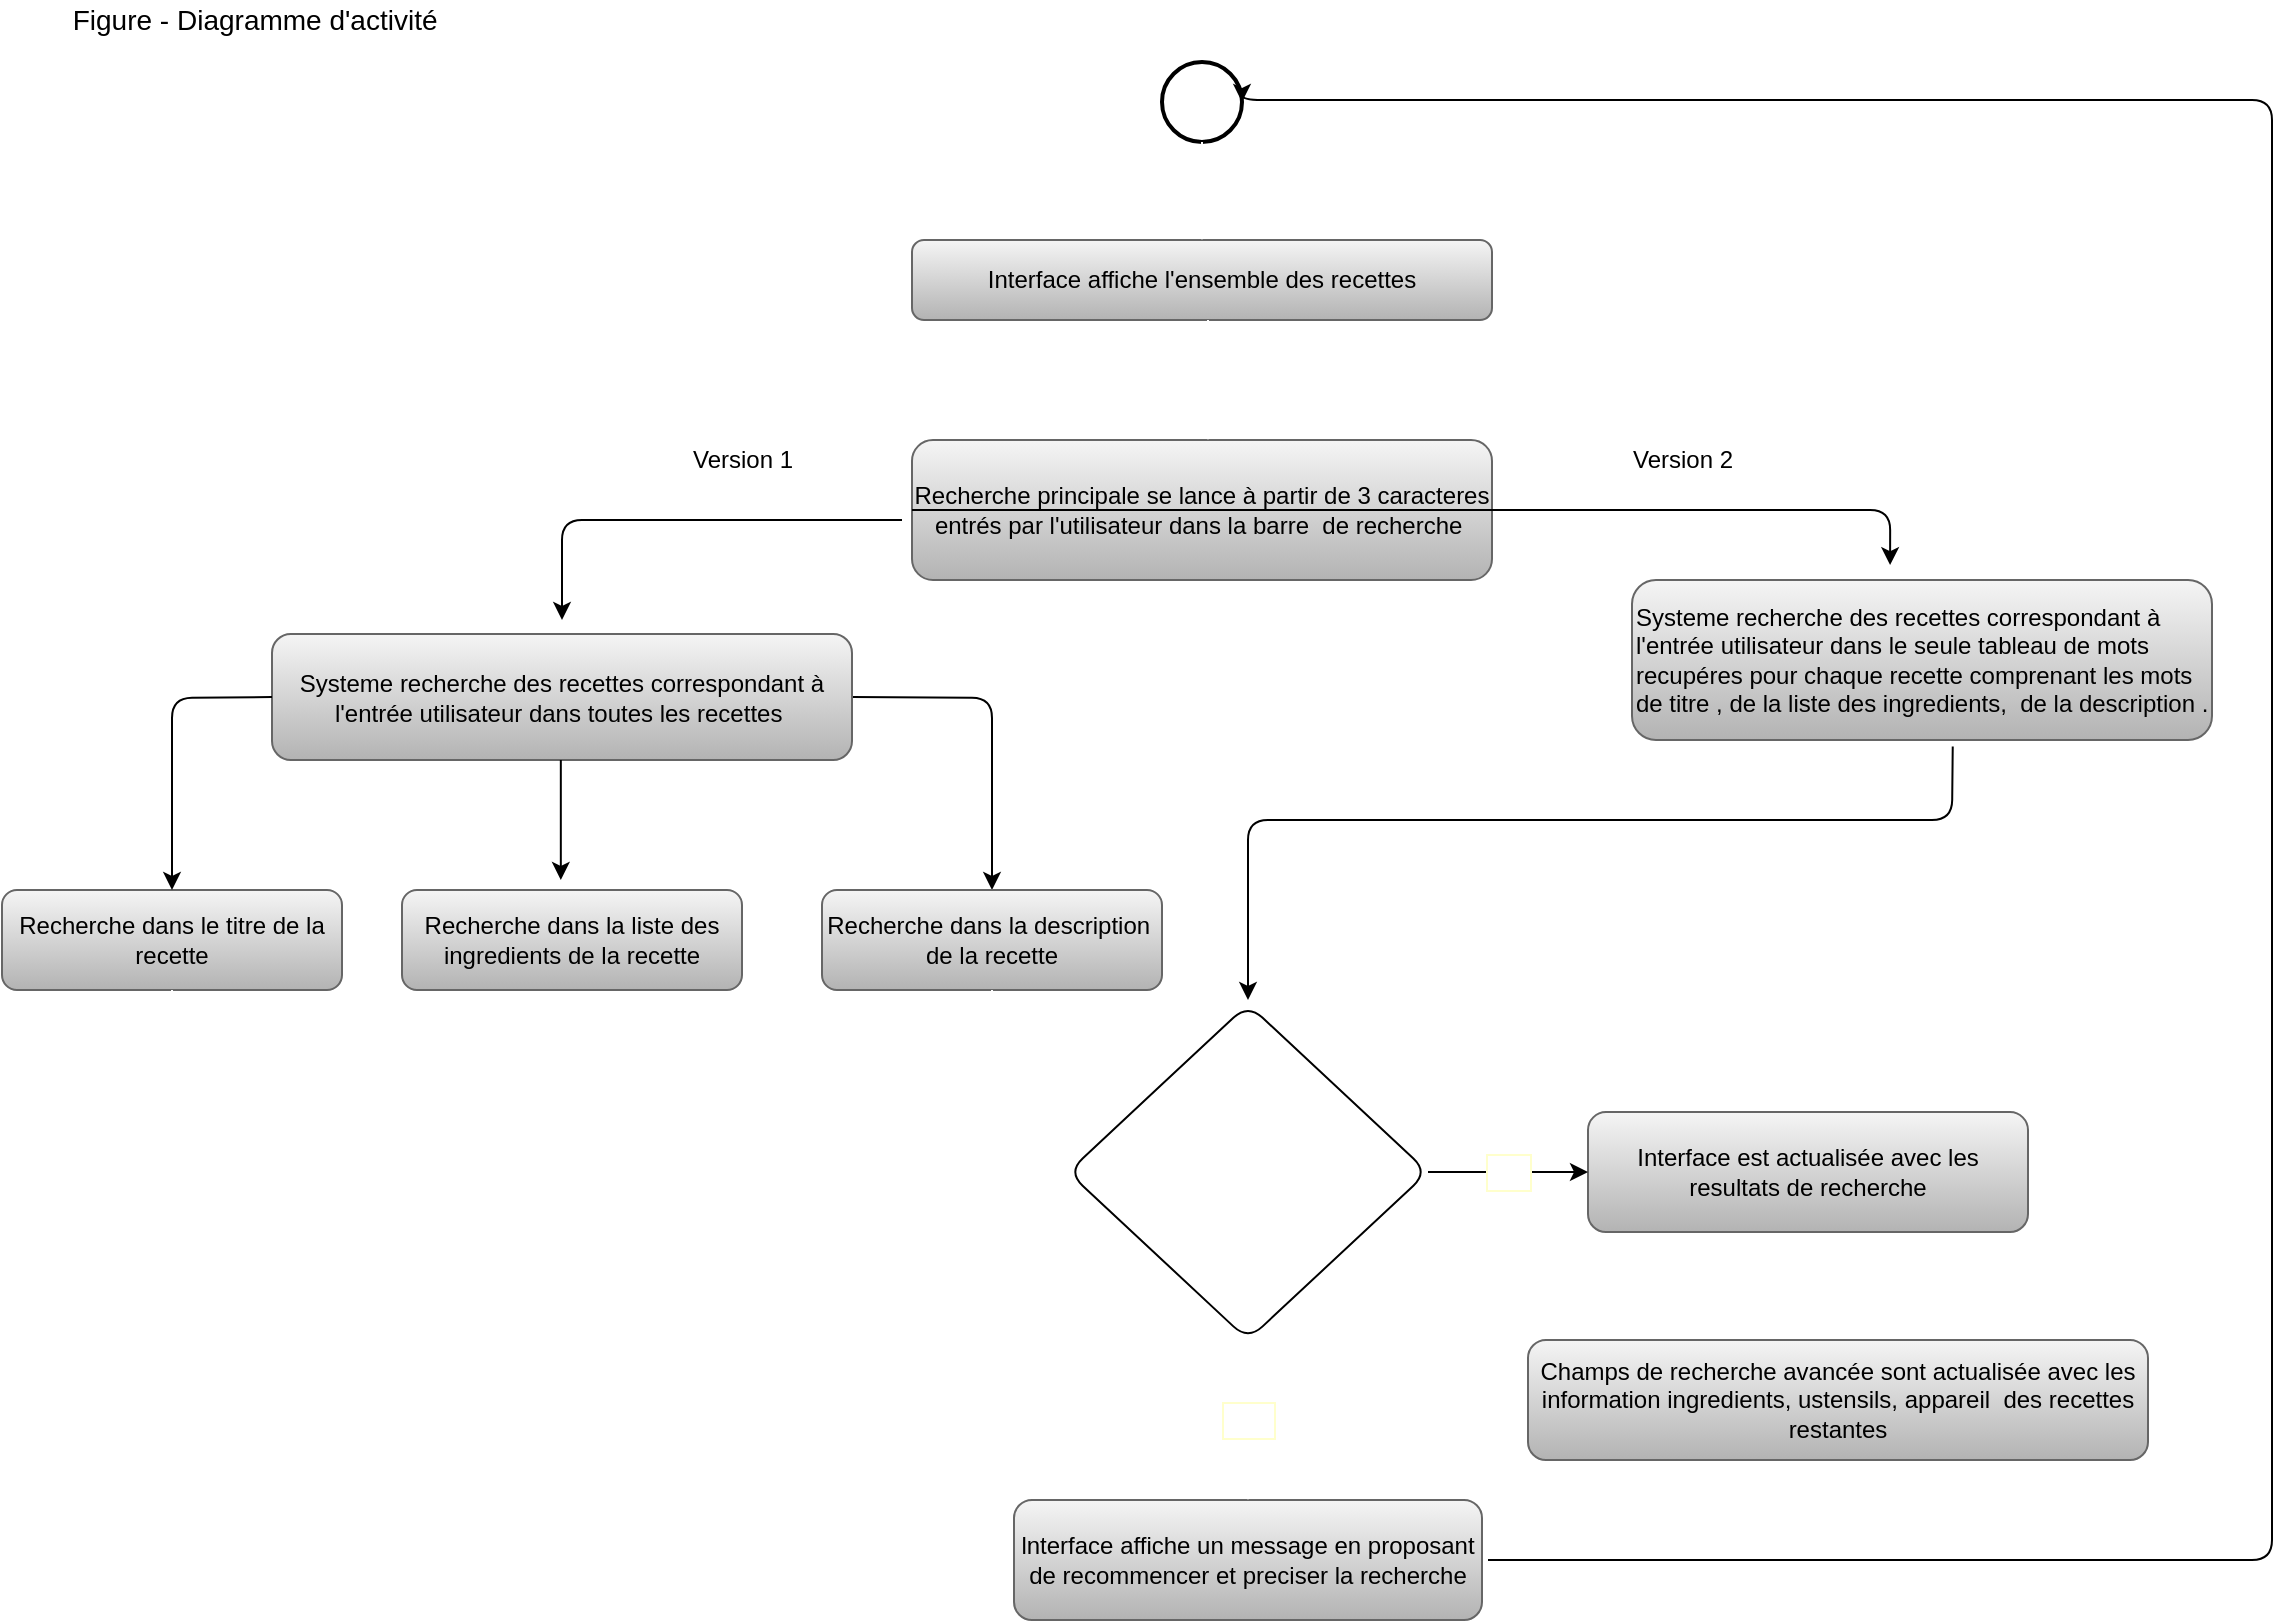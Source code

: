<mxfile>
    <diagram id="bYDqTGYwuXnz6fYfIwz2" name="Page-1">
        <mxGraphModel dx="1202" dy="1600" grid="1" gridSize="10" guides="1" tooltips="1" connect="1" arrows="1" fold="1" page="1" pageScale="1" pageWidth="1169" pageHeight="827" background="none" math="0" shadow="0">
            <root>
                <mxCell id="0"/>
                <mxCell id="1" parent="0"/>
                <mxCell id="2" value="Recherche principale se lance à partir de 3 caracteres entrés par l'utilisateur dans la barre&amp;nbsp; de recherche&amp;nbsp;" style="rounded=1;whiteSpace=wrap;html=1;fillColor=#f5f5f5;strokeColor=#666666;gradientColor=#b3b3b3;fontColor=#000000;" parent="1" vertex="1">
                    <mxGeometry x="472" y="-590" width="290" height="70" as="geometry"/>
                </mxCell>
                <mxCell id="38" value="lnterface affiche un message en proposant de recommencer et preciser la recherche" style="rounded=1;whiteSpace=wrap;html=1;fillColor=#f5f5f5;strokeColor=#666666;gradientColor=#b3b3b3;fontColor=#000000;" vertex="1" parent="1">
                    <mxGeometry x="523" y="-60" width="234" height="60" as="geometry"/>
                </mxCell>
                <mxCell id="45" value="Systeme recherche des recettes correspondant à l'entrée utilisateur dans le seule tableau de mots recupéres pour chaque recette comprenant&amp;nbsp;les mots de titre , de la liste des ingredients,&amp;nbsp; de la description ." style="rounded=1;whiteSpace=wrap;html=1;fillColor=#f5f5f5;strokeColor=#666666;gradientColor=#b3b3b3;fontColor=#000000;align=left;" vertex="1" parent="1">
                    <mxGeometry x="832" y="-520" width="290" height="80" as="geometry"/>
                </mxCell>
                <mxCell id="47" value="Interface est actualisée avec les resultats de recherche" style="rounded=1;whiteSpace=wrap;html=1;fillColor=#f5f5f5;strokeColor=#666666;gradientColor=#b3b3b3;fontColor=#000000;" vertex="1" parent="1">
                    <mxGeometry x="810" y="-253.97" width="220" height="60" as="geometry"/>
                </mxCell>
                <mxCell id="49" value="Champs de recherche avancée sont actualisée avec les information ingredients, ustensils, appareil&amp;nbsp; des recettes restantes" style="rounded=1;whiteSpace=wrap;html=1;fillColor=#f5f5f5;strokeColor=#666666;gradientColor=#b3b3b3;fontColor=#000000;" vertex="1" parent="1">
                    <mxGeometry x="780" y="-140" width="310" height="60" as="geometry"/>
                </mxCell>
                <mxCell id="54" value="Figure - Diagramme d'activité&amp;nbsp;" style="text;html=1;align=center;verticalAlign=middle;resizable=0;points=[];autosize=1;strokeColor=none;fillColor=none;fontSize=14;" vertex="1" parent="1">
                    <mxGeometry x="45" y="-810" width="200" height="20" as="geometry"/>
                </mxCell>
                <mxCell id="105" style="edgeStyle=none;rounded=1;html=1;labelBorderColor=#FFFFCC;fontSize=14;fontColor=#FFFFFF;exitX=1;exitY=0.5;exitDx=0;exitDy=0;entryX=0.5;entryY=0;entryDx=0;entryDy=0;" edge="1" parent="1" source="55" target="80">
                    <mxGeometry relative="1" as="geometry">
                        <mxPoint x="482" y="-370" as="targetPoint"/>
                        <Array as="points">
                            <mxPoint x="512" y="-461"/>
                            <mxPoint x="512" y="-410"/>
                        </Array>
                    </mxGeometry>
                </mxCell>
                <mxCell id="55" value="Systeme recherche des recettes correspondant à l'entrée utilisateur dans toutes les recettes&amp;nbsp;" style="rounded=1;whiteSpace=wrap;html=1;fillColor=#f5f5f5;strokeColor=#666666;gradientColor=#b3b3b3;fontColor=#000000;" vertex="1" parent="1">
                    <mxGeometry x="152" y="-493" width="290" height="63" as="geometry"/>
                </mxCell>
                <mxCell id="31" value="" style="strokeWidth=2;html=1;shape=mxgraph.flowchart.start_2;whiteSpace=wrap;rounded=1;" vertex="1" parent="1">
                    <mxGeometry x="597" y="-779" width="40" height="40" as="geometry"/>
                </mxCell>
                <mxCell id="60" value="Interface affiche l'ensemble des recettes" style="rounded=1;whiteSpace=wrap;html=1;fillColor=#f5f5f5;strokeColor=#666666;gradientColor=#b3b3b3;fontColor=#000000;" vertex="1" parent="1">
                    <mxGeometry x="472" y="-690" width="290" height="40" as="geometry"/>
                </mxCell>
                <mxCell id="62" value="Version 2" style="text;html=1;align=center;verticalAlign=middle;resizable=0;points=[];autosize=1;strokeColor=none;fillColor=none;" vertex="1" parent="1">
                    <mxGeometry x="822" y="-590" width="70" height="20" as="geometry"/>
                </mxCell>
                <mxCell id="65" value="" style="edgeStyle=segmentEdgeStyle;endArrow=classic;html=1;rounded=1;entryX=0.445;entryY=-0.093;entryDx=0;entryDy=0;entryPerimeter=0;exitX=0;exitY=0.5;exitDx=0;exitDy=0;" edge="1" parent="1" source="2" target="45">
                    <mxGeometry width="50" height="50" relative="1" as="geometry">
                        <mxPoint x="422" y="-570" as="sourcePoint"/>
                        <mxPoint x="472" y="-620" as="targetPoint"/>
                    </mxGeometry>
                </mxCell>
                <mxCell id="73" value="" style="edgeStyle=segmentEdgeStyle;endArrow=classic;html=1;rounded=1;fontColor=#000000;entryX=1;entryY=0.5;entryDx=0;entryDy=0;entryPerimeter=0;" edge="1" parent="1" target="31">
                    <mxGeometry width="50" height="50" relative="1" as="geometry">
                        <mxPoint x="760" y="-30" as="sourcePoint"/>
                        <mxPoint x="724" y="-630" as="targetPoint"/>
                        <Array as="points">
                            <mxPoint x="760" y="-30"/>
                            <mxPoint x="1152" y="-30"/>
                            <mxPoint x="1152" y="-760"/>
                            <mxPoint x="637" y="-760"/>
                        </Array>
                    </mxGeometry>
                </mxCell>
                <mxCell id="76" value="" style="edgeStyle=segmentEdgeStyle;endArrow=classic;html=1;rounded=1;labelBorderColor=#FFFFCC;fontSize=14;fontColor=#000000;" edge="1" parent="1">
                    <mxGeometry width="50" height="50" relative="1" as="geometry">
                        <mxPoint x="467" y="-550" as="sourcePoint"/>
                        <mxPoint x="297" y="-500" as="targetPoint"/>
                        <Array as="points">
                            <mxPoint x="297" y="-550"/>
                        </Array>
                    </mxGeometry>
                </mxCell>
                <mxCell id="77" value="Version 1" style="text;html=1;align=center;verticalAlign=middle;resizable=0;points=[];autosize=1;strokeColor=none;fillColor=none;" vertex="1" parent="1">
                    <mxGeometry x="352" y="-590" width="70" height="20" as="geometry"/>
                </mxCell>
                <mxCell id="78" value="Recherche dans le titre de la recette" style="rounded=1;whiteSpace=wrap;html=1;fillColor=#f5f5f5;strokeColor=#666666;gradientColor=#b3b3b3;fontColor=#000000;" vertex="1" parent="1">
                    <mxGeometry x="17" y="-365" width="170" height="50" as="geometry"/>
                </mxCell>
                <mxCell id="115" value="" style="edgeStyle=none;rounded=1;html=1;labelBorderColor=#FFFFCC;fontSize=14;fontColor=#FFFFFF;strokeColor=#FFFFFF;exitX=0.456;exitY=1.132;exitDx=0;exitDy=0;exitPerimeter=0;" edge="1" parent="1" source="79">
                    <mxGeometry relative="1" as="geometry">
                        <mxPoint x="295" y="-250" as="targetPoint"/>
                    </mxGeometry>
                </mxCell>
                <mxCell id="79" value="Recherche dans la liste des ingredients de la recette" style="rounded=1;whiteSpace=wrap;html=1;fillColor=#f5f5f5;strokeColor=#666666;gradientColor=#b3b3b3;fontColor=#000000;" vertex="1" parent="1">
                    <mxGeometry x="217" y="-365" width="170" height="50" as="geometry"/>
                </mxCell>
                <mxCell id="81" value="" style="line;strokeWidth=1;fillColor=none;align=left;verticalAlign=middle;spacingTop=-1;spacingLeft=3;spacingRight=3;rotatable=0;labelPosition=right;points=[];portConstraint=eastwest;rounded=1;fontSize=14;fontColor=#000000;" vertex="1" parent="1">
                    <mxGeometry x="232" y="-390" height="10" as="geometry"/>
                </mxCell>
                <mxCell id="83" value="&lt;span style=&quot;color: rgb(255 , 255 , 255)&quot;&gt;mot clé&lt;br&gt;&amp;nbsp;existe t'il &amp;nbsp;?&lt;/span&gt;" style="rhombus;whiteSpace=wrap;html=1;rounded=1;" vertex="1" parent="1">
                    <mxGeometry x="550" y="-307.94" width="180" height="167.94" as="geometry"/>
                </mxCell>
                <mxCell id="94" value="" style="endArrow=classic;html=1;rounded=1;labelBorderColor=#FFFFCC;fontSize=14;fontColor=#FFFFFF;exitX=0.553;exitY=1.04;exitDx=0;exitDy=0;exitPerimeter=0;" edge="1" parent="1" source="45">
                    <mxGeometry width="50" height="50" relative="1" as="geometry">
                        <mxPoint x="972" y="-420" as="sourcePoint"/>
                        <mxPoint x="640" y="-310" as="targetPoint"/>
                        <Array as="points">
                            <mxPoint x="992" y="-400"/>
                            <mxPoint x="640" y="-400"/>
                        </Array>
                    </mxGeometry>
                </mxCell>
                <mxCell id="101" value="Oui" style="endArrow=classic;html=1;rounded=1;labelBorderColor=#FFFFCC;fontSize=14;fontColor=#FFFFFF;exitX=1;exitY=0.5;exitDx=0;exitDy=0;entryX=0;entryY=0.5;entryDx=0;entryDy=0;" edge="1" parent="1" source="83" target="47">
                    <mxGeometry width="50" height="50" relative="1" as="geometry">
                        <mxPoint x="630" y="-140" as="sourcePoint"/>
                        <mxPoint x="800" y="-224" as="targetPoint"/>
                    </mxGeometry>
                </mxCell>
                <mxCell id="106" style="edgeStyle=none;rounded=1;html=1;labelBorderColor=#FFFFCC;fontSize=14;fontColor=#FFFFFF;" edge="1" parent="1">
                    <mxGeometry relative="1" as="geometry">
                        <mxPoint x="296.41" y="-370" as="targetPoint"/>
                        <mxPoint x="296.41" y="-430" as="sourcePoint"/>
                    </mxGeometry>
                </mxCell>
                <mxCell id="107" value="" style="endArrow=classic;html=1;rounded=1;labelBorderColor=#FFFFCC;fontSize=14;fontColor=#FFFFFF;startArrow=none;" edge="1" parent="1" source="80">
                    <mxGeometry width="50" height="50" relative="1" as="geometry">
                        <mxPoint x="432" y="-300" as="sourcePoint"/>
                        <mxPoint x="482" y="-350" as="targetPoint"/>
                    </mxGeometry>
                </mxCell>
                <mxCell id="80" value="Recherche dans la description&amp;nbsp; de la recette" style="rounded=1;whiteSpace=wrap;html=1;fillColor=#f5f5f5;strokeColor=#666666;gradientColor=#b3b3b3;fontColor=#000000;" vertex="1" parent="1">
                    <mxGeometry x="427" y="-365" width="170" height="50" as="geometry"/>
                </mxCell>
                <mxCell id="109" value="" style="endArrow=classic;html=1;rounded=1;labelBorderColor=#FFFFCC;fontSize=14;fontColor=#FFFFFF;entryX=0.5;entryY=0;entryDx=0;entryDy=0;exitX=0;exitY=0.5;exitDx=0;exitDy=0;" edge="1" parent="1" source="55" target="78">
                    <mxGeometry width="50" height="50" relative="1" as="geometry">
                        <mxPoint x="142" y="-461" as="sourcePoint"/>
                        <mxPoint x="82" y="-370" as="targetPoint"/>
                        <Array as="points">
                            <mxPoint x="102" y="-461"/>
                            <mxPoint x="102" y="-410"/>
                        </Array>
                    </mxGeometry>
                </mxCell>
                <mxCell id="111" value="" style="shape=line;html=1;strokeWidth=6;strokeColor=#FFFFFF;rounded=1;fontSize=14;fontColor=#FFFFFF;fillColor=#FFFFFF;" vertex="1" parent="1">
                    <mxGeometry x="197" y="-250" width="200" height="5" as="geometry"/>
                </mxCell>
                <mxCell id="112" value="" style="edgeStyle=orthogonalEdgeStyle;html=1;verticalAlign=bottom;endArrow=open;endSize=8;strokeColor=#FFFFFF;rounded=1;labelBorderColor=#FFFFCC;fontSize=14;fontColor=#FFFFFF;entryX=0;entryY=0.5;entryDx=0;entryDy=0;" edge="1" source="111" parent="1" target="83">
                    <mxGeometry relative="1" as="geometry">
                        <mxPoint x="297" y="-160" as="targetPoint"/>
                        <Array as="points">
                            <mxPoint x="297" y="-224"/>
                        </Array>
                    </mxGeometry>
                </mxCell>
                <mxCell id="117" value="" style="endArrow=classic;html=1;rounded=1;labelBorderColor=#FFFFCC;fontSize=14;fontColor=#FFFFFF;strokeColor=#FFFFFF;" edge="1" parent="1">
                    <mxGeometry width="50" height="50" relative="1" as="geometry">
                        <mxPoint x="102" y="-315" as="sourcePoint"/>
                        <mxPoint x="232" y="-250" as="targetPoint"/>
                        <Array as="points">
                            <mxPoint x="102" y="-280"/>
                            <mxPoint x="232" y="-280"/>
                        </Array>
                    </mxGeometry>
                </mxCell>
                <mxCell id="118" value="" style="endArrow=classic;html=1;rounded=1;labelBorderColor=#FFFFCC;fontSize=14;fontColor=#FFFFFF;strokeColor=#FFFFFF;exitX=0.5;exitY=1;exitDx=0;exitDy=0;" edge="1" parent="1" source="80">
                    <mxGeometry width="50" height="50" relative="1" as="geometry">
                        <mxPoint x="482" y="-70" as="sourcePoint"/>
                        <mxPoint x="362" y="-250" as="targetPoint"/>
                        <Array as="points">
                            <mxPoint x="512" y="-280"/>
                            <mxPoint x="362" y="-280"/>
                        </Array>
                    </mxGeometry>
                </mxCell>
                <mxCell id="119" value="Non" style="endArrow=classic;html=1;rounded=1;labelBorderColor=#FFFFCC;fontSize=14;fontColor=#FFFFFF;strokeColor=#FFFFFF;entryX=0.5;entryY=0;entryDx=0;entryDy=0;exitX=0.5;exitY=1;exitDx=0;exitDy=0;" edge="1" parent="1" source="83" target="38">
                    <mxGeometry width="50" height="50" relative="1" as="geometry">
                        <mxPoint x="630" y="-190" as="sourcePoint"/>
                        <mxPoint x="680" y="-240" as="targetPoint"/>
                        <Array as="points">
                            <mxPoint x="640" y="-110"/>
                        </Array>
                    </mxGeometry>
                </mxCell>
                <mxCell id="120" value="" style="endArrow=classic;html=1;rounded=1;labelBorderColor=#FFFFCC;fontSize=14;fontColor=#FFFFFF;strokeColor=#FFFFFF;exitX=0.5;exitY=1;exitDx=0;exitDy=0;exitPerimeter=0;entryX=0.5;entryY=0;entryDx=0;entryDy=0;" edge="1" parent="1" source="31" target="60">
                    <mxGeometry width="50" height="50" relative="1" as="geometry">
                        <mxPoint x="680" y="-700" as="sourcePoint"/>
                        <mxPoint x="730" y="-750" as="targetPoint"/>
                    </mxGeometry>
                </mxCell>
                <mxCell id="121" value="" style="endArrow=classic;html=1;rounded=1;labelBorderColor=#FFFFCC;fontSize=14;fontColor=#FFFFFF;strokeColor=#FFFFFF;exitX=0.5;exitY=1;exitDx=0;exitDy=0;exitPerimeter=0;" edge="1" parent="1">
                    <mxGeometry width="50" height="50" relative="1" as="geometry">
                        <mxPoint x="620" y="-650" as="sourcePoint"/>
                        <mxPoint x="620" y="-590" as="targetPoint"/>
                    </mxGeometry>
                </mxCell>
            </root>
        </mxGraphModel>
    </diagram>
</mxfile>